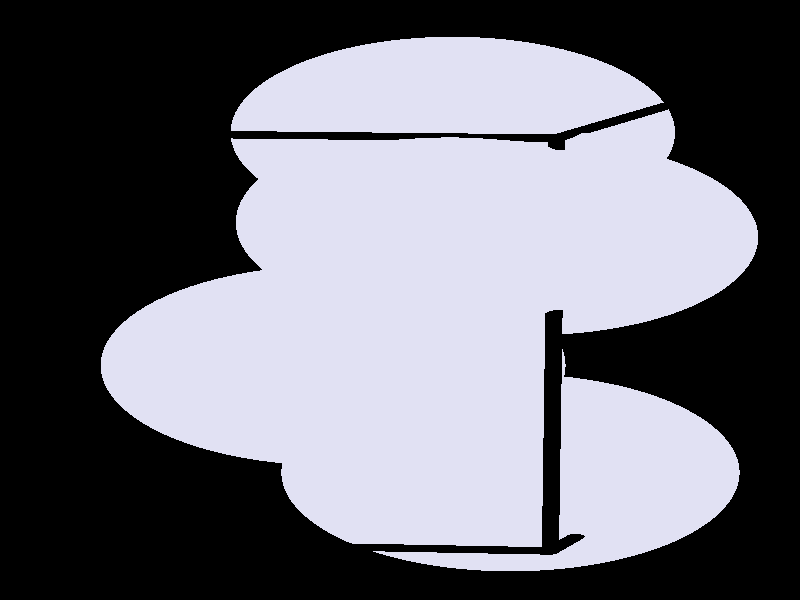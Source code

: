 #include "colors.inc"
#include "finish.inc"

global_settings {assumed_gamma 1 max_trace_level 6}
background {color White transmit 1.0}
camera {perspective
  right -4.60*x up 8.01*y
  direction 50.00*z
  location <0,0,50.00> look_at <0,0,0>}


light_source {<  2.00,   3.00,  40.00> color White
  area_light <0.70, 0, 0>, <0, 0.70, 0>, 3, 3
  adaptive 1 jitter}
// no fog
#declare simple = finish {phong 0.7}
#declare pale = finish {ambient 0.5 diffuse 0.85 roughness 0.001 specular 0.200 }
#declare intermediate = finish {ambient 0.3 diffuse 0.6 specular 0.1 roughness 0.04}
#declare vmd = finish {ambient 0.0 diffuse 0.65 phong 0.1 phong_size 40.0 specular 0.5 }
#declare jmol = finish {ambient 0.2 diffuse 0.6 specular 1 roughness 0.001 metallic}
#declare ase2 = finish {ambient 0.05 brilliance 3 diffuse 0.6 metallic specular 0.7 roughness 0.04 reflection 0.15}
#declare ase3 = finish {ambient 0.15 brilliance 2 diffuse 0.6 metallic specular 1.0 roughness 0.001 reflection 0.0}
#declare glass = finish {ambient 0.05 diffuse 0.3 specular 1.0 roughness 0.001}
#declare glass2 = finish {ambient 0.01 diffuse 0.3 specular 1.0 reflection 0.25 roughness 0.001}
#declare Rcell = 0.050;
#declare Rbond = 0.100;

#macro atom(LOC, R, COL, TRANS, FIN)
  sphere{LOC, R texture{pigment{color COL transmit TRANS} finish{FIN}}}
#end
#macro constrain(LOC, R, COL, TRANS FIN)
union{torus{R, Rcell rotate 45*z texture{pigment{color COL transmit TRANS} finish{FIN}}}
     torus{R, Rcell rotate -45*z texture{pigment{color COL transmit TRANS} finish{FIN}}}
     translate LOC}
#end

cylinder {< -2.19,  -3.31,  -1.45>, < -1.21,  -2.49,  -6.57>, Rcell pigment {Black}}
cylinder {< -2.18,   2.26,  -0.56>, < -1.20,   3.08,  -5.68>, Rcell pigment {Black}}
cylinder {<  0.90,   2.16,   0.01>, <  1.87,   2.98,  -5.11>, Rcell pigment {Black}}
cylinder {<  0.88,  -3.41,  -0.88>, <  1.86,  -2.59,  -6.00>, Rcell pigment {Black}}
cylinder {< -2.19,  -3.31,  -1.45>, < -2.18,   2.26,  -0.56>, Rcell pigment {Black}}
cylinder {< -1.21,  -2.49,  -6.57>, < -1.20,   3.08,  -5.68>, Rcell pigment {Black}}
cylinder {<  1.86,  -2.59,  -6.00>, <  1.87,   2.98,  -5.11>, Rcell pigment {Black}}
cylinder {<  0.88,  -3.41,  -0.88>, <  0.90,   2.16,   0.01>, Rcell pigment {Black}}
cylinder {< -2.19,  -3.31,  -1.45>, <  0.88,  -3.41,  -0.88>, Rcell pigment {Black}}
cylinder {< -1.21,  -2.49,  -6.57>, <  1.86,  -2.59,  -6.00>, Rcell pigment {Black}}
cylinder {< -1.20,   3.08,  -5.68>, <  1.87,   2.98,  -5.11>, Rcell pigment {Black}}
cylinder {< -2.18,   2.26,  -0.56>, <  0.90,   2.16,   0.01>, Rcell pigment {Black}}
atom(<  0.43,   1.05,  -0.86>, 1.39, rgb <0.75, 0.75, 0.90>, 0.0, ase2) // #0
atom(< -0.40,  -0.91,  -2.02>, 1.39, rgb <0.75, 0.75, 0.90>, 0.0, ase2) // #1
atom(<  0.80,   0.89,  -3.20>, 1.39, rgb <0.75, 0.75, 0.90>, 0.0, ase2) // #2
atom(<  0.67,  -2.43,  -2.78>, 1.39, rgb <0.75, 0.75, 0.90>, 0.0, ase2) // #3
atom(<  0.33,   2.43,  -4.40>, 1.39, rgb <0.75, 0.75, 0.90>, 0.0, ase2) // #4

// no constraints
